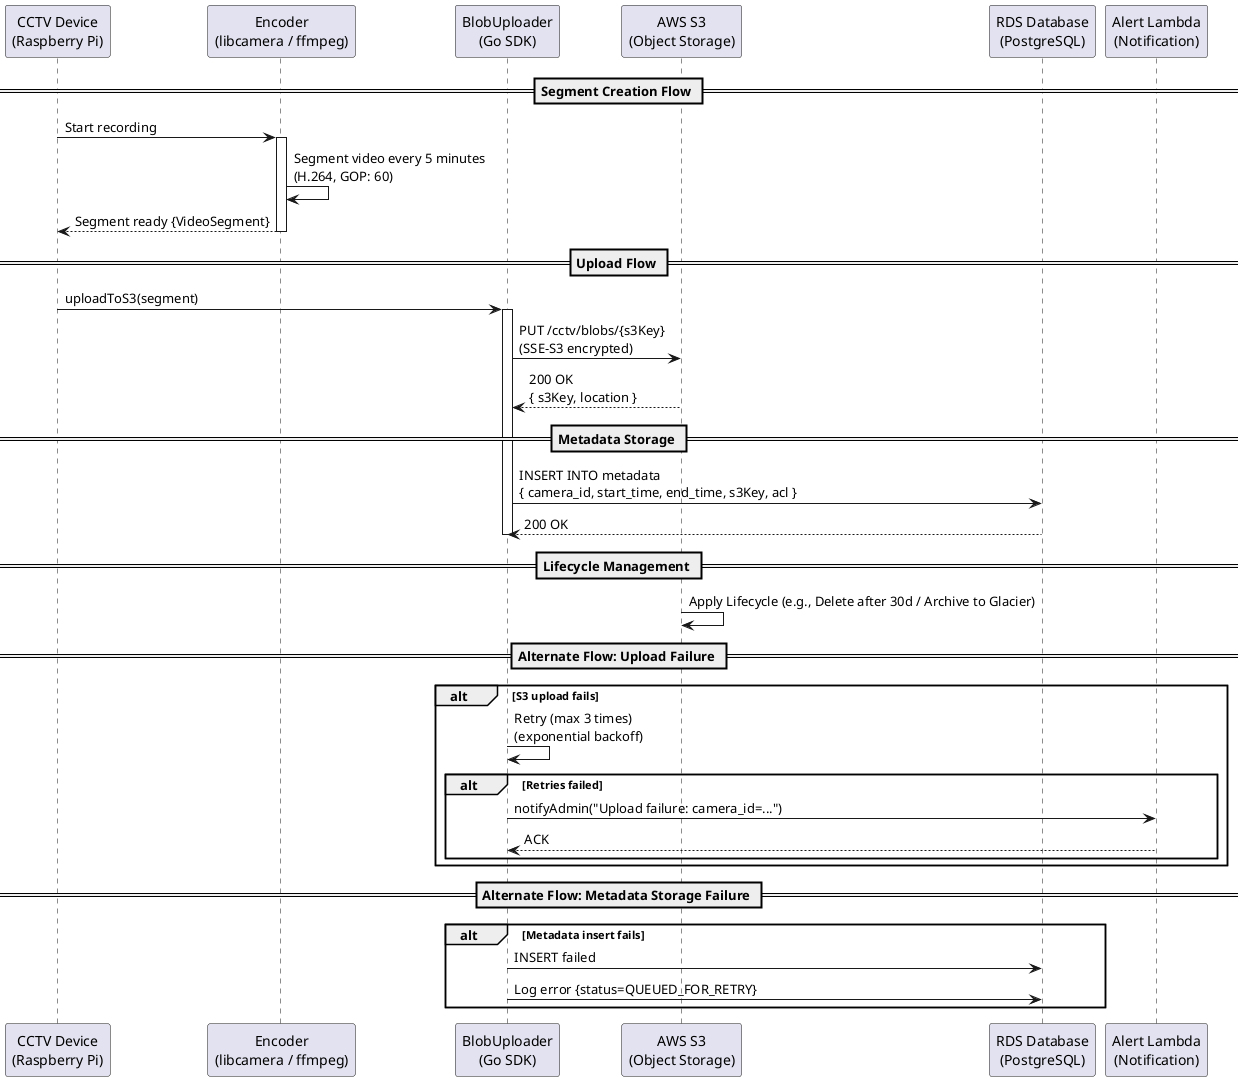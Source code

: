 @startuml
' 3.2.4_record_and_upload_flow.plantuml

participant "CCTV Device\n(Raspberry Pi)" as CCTVDevice
participant "Encoder\n(libcamera / ffmpeg)" as Encoder
participant "BlobUploader\n(Go SDK)" as BlobUploader
participant "AWS S3\n(Object Storage)" as S3
participant "RDS Database\n(PostgreSQL)" as RDS
participant "Alert Lambda\n(Notification)" as Lambda

== Segment Creation Flow ==
CCTVDevice -> Encoder: Start recording
activate Encoder
Encoder -> Encoder: Segment video every 5 minutes\n(H.264, GOP: 60)
Encoder --> CCTVDevice: Segment ready {VideoSegment}
deactivate Encoder

== Upload Flow ==
CCTVDevice -> BlobUploader: uploadToS3(segment)
activate BlobUploader
BlobUploader -> S3: PUT /cctv/blobs/{s3Key}\n(SSE-S3 encrypted)
S3 --> BlobUploader: 200 OK\n{ s3Key, location }

== Metadata Storage ==
BlobUploader -> RDS: INSERT INTO metadata\n{ camera_id, start_time, end_time, s3Key, acl }
RDS --> BlobUploader: 200 OK
deactivate BlobUploader

== Lifecycle Management ==
S3 -> S3: Apply Lifecycle (e.g., Delete after 30d / Archive to Glacier)

== Alternate Flow: Upload Failure ==
alt S3 upload fails
  BlobUploader -> BlobUploader: Retry (max 3 times)\n(exponential backoff)
  alt Retries failed
    BlobUploader -> Lambda: notifyAdmin("Upload failure: camera_id=...")
    Lambda --> BlobUploader: ACK
  end
end

== Alternate Flow: Metadata Storage Failure ==
alt Metadata insert fails
  BlobUploader -> RDS: INSERT failed
  BlobUploader -> RDS: Log error {status=QUEUED_FOR_RETRY}
end

@enduml
